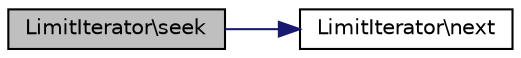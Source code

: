 digraph "LimitIterator\seek"
{
  edge [fontname="Helvetica",fontsize="10",labelfontname="Helvetica",labelfontsize="10"];
  node [fontname="Helvetica",fontsize="10",shape=record];
  rankdir="LR";
  Node1 [label="LimitIterator\\seek",height=0.2,width=0.4,color="black", fillcolor="grey75", style="filled" fontcolor="black"];
  Node1 -> Node2 [color="midnightblue",fontsize="10",style="solid",fontname="Helvetica"];
  Node2 [label="LimitIterator\\next",height=0.2,width=0.4,color="black", fillcolor="white", style="filled",URL="$classLimitIterator.html#a2fb384a538c20a33a2eae8f747fed9ea",tooltip="Forward to nect element. "];
}
